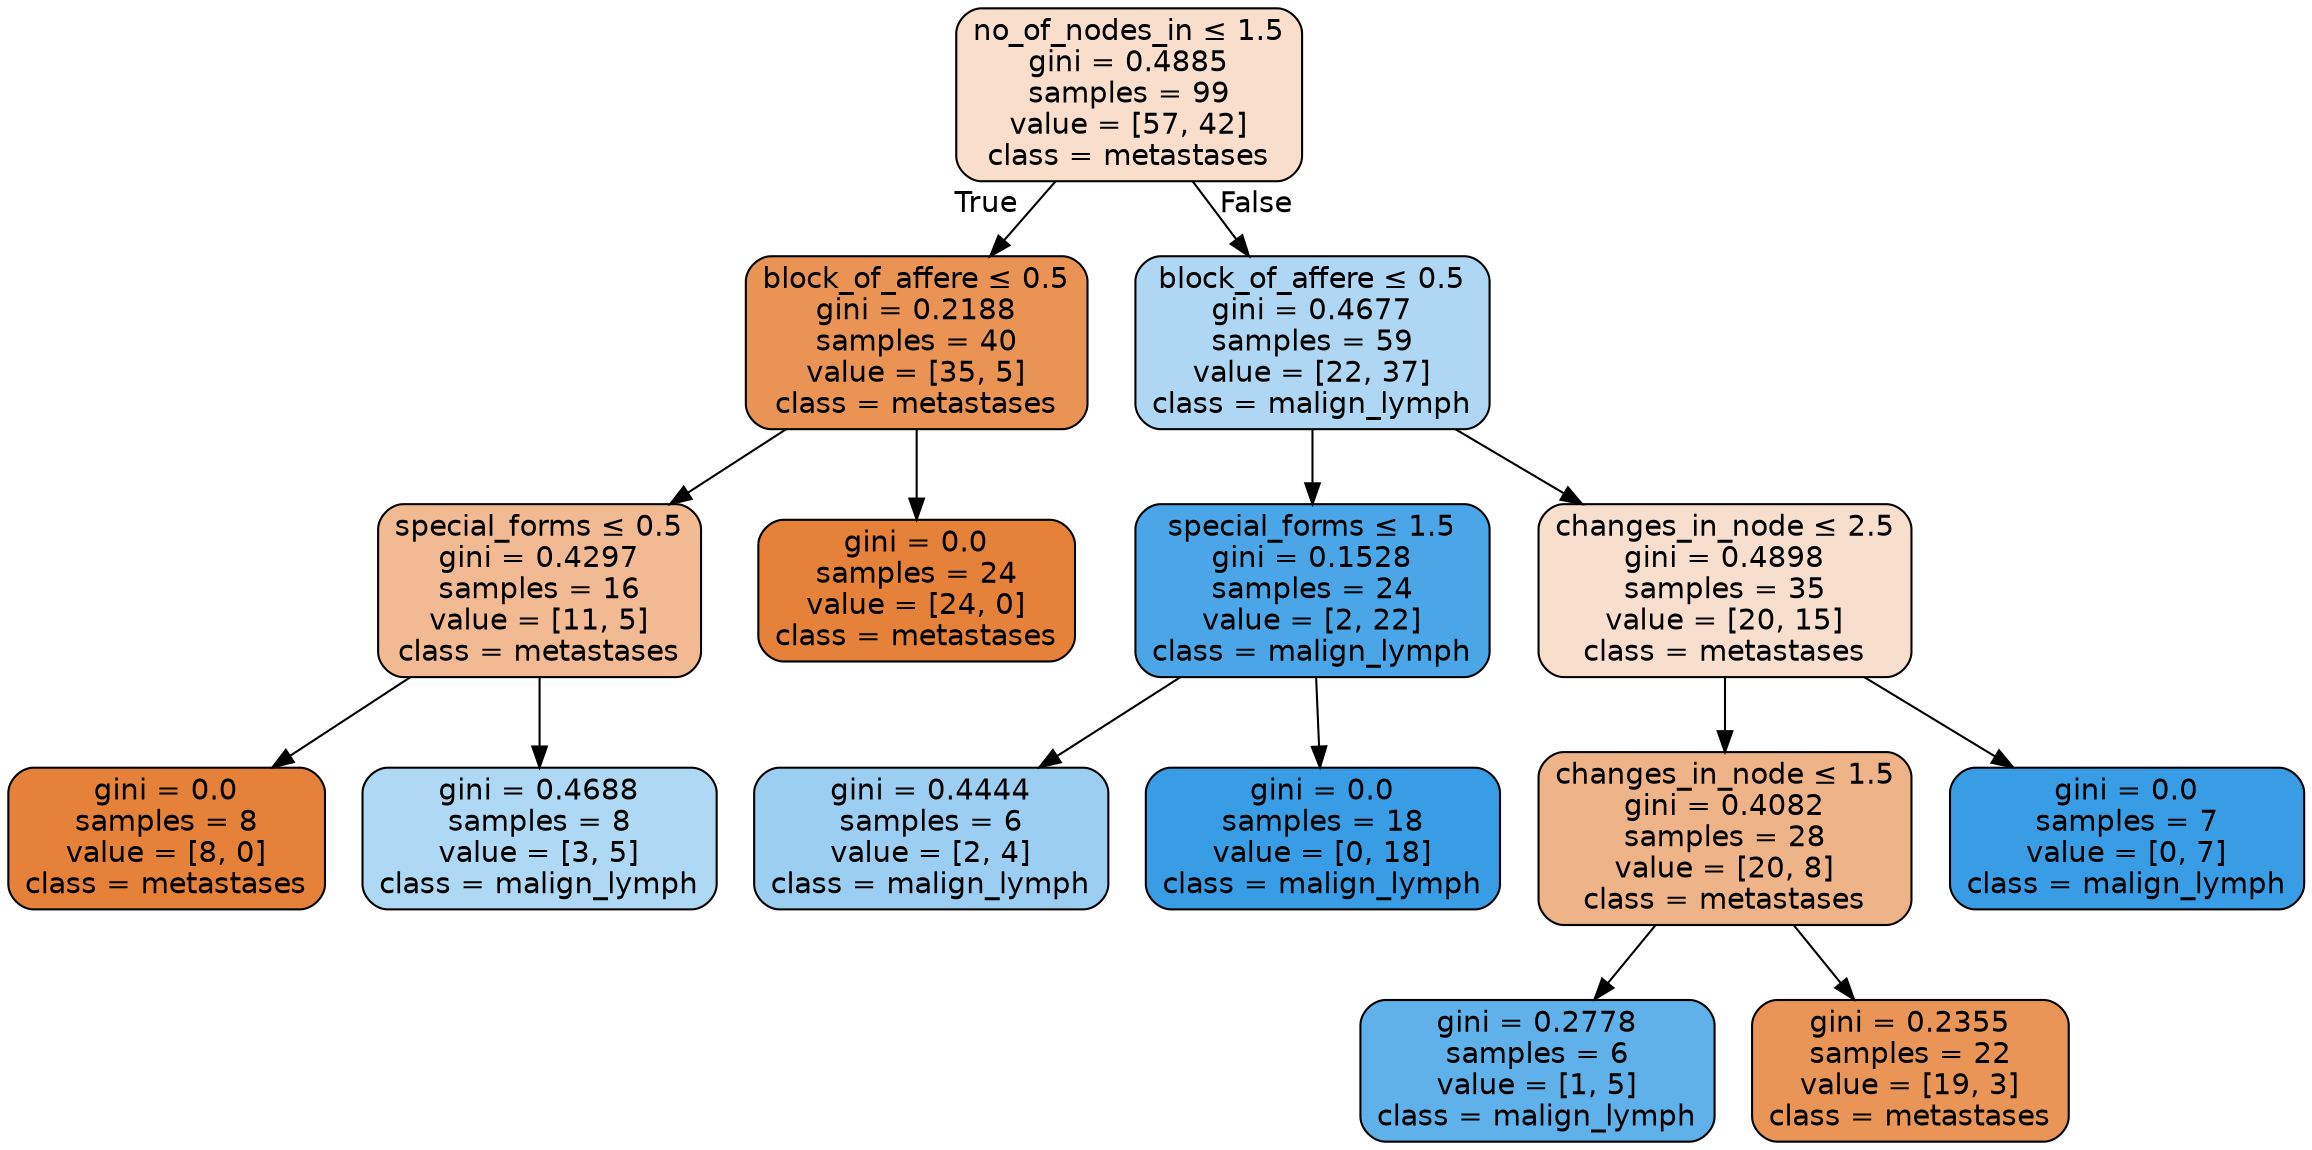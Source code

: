 digraph Tree {
node [shape=box, style="filled, rounded", color="black", fontname=helvetica] ;
edge [fontname=helvetica] ;
0 [label=<no_of_nodes_in &le; 1.5<br/>gini = 0.4885<br/>samples = 99<br/>value = [57, 42]<br/>class = metastases>, fillcolor="#e5813943"] ;
1 [label=<block_of_affere &le; 0.5<br/>gini = 0.2188<br/>samples = 40<br/>value = [35, 5]<br/>class = metastases>, fillcolor="#e58139db"] ;
0 -> 1 [labeldistance=2.5, labelangle=45, headlabel="True"] ;
2 [label=<special_forms &le; 0.5<br/>gini = 0.4297<br/>samples = 16<br/>value = [11, 5]<br/>class = metastases>, fillcolor="#e581398b"] ;
1 -> 2 ;
3 [label=<gini = 0.0<br/>samples = 8<br/>value = [8, 0]<br/>class = metastases>, fillcolor="#e58139ff"] ;
2 -> 3 ;
4 [label=<gini = 0.4688<br/>samples = 8<br/>value = [3, 5]<br/>class = malign_lymph>, fillcolor="#399de566"] ;
2 -> 4 ;
5 [label=<gini = 0.0<br/>samples = 24<br/>value = [24, 0]<br/>class = metastases>, fillcolor="#e58139ff"] ;
1 -> 5 ;
6 [label=<block_of_affere &le; 0.5<br/>gini = 0.4677<br/>samples = 59<br/>value = [22, 37]<br/>class = malign_lymph>, fillcolor="#399de567"] ;
0 -> 6 [labeldistance=2.5, labelangle=-45, headlabel="False"] ;
7 [label=<special_forms &le; 1.5<br/>gini = 0.1528<br/>samples = 24<br/>value = [2, 22]<br/>class = malign_lymph>, fillcolor="#399de5e8"] ;
6 -> 7 ;
8 [label=<gini = 0.4444<br/>samples = 6<br/>value = [2, 4]<br/>class = malign_lymph>, fillcolor="#399de57f"] ;
7 -> 8 ;
9 [label=<gini = 0.0<br/>samples = 18<br/>value = [0, 18]<br/>class = malign_lymph>, fillcolor="#399de5ff"] ;
7 -> 9 ;
10 [label=<changes_in_node &le; 2.5<br/>gini = 0.4898<br/>samples = 35<br/>value = [20, 15]<br/>class = metastases>, fillcolor="#e5813940"] ;
6 -> 10 ;
11 [label=<changes_in_node &le; 1.5<br/>gini = 0.4082<br/>samples = 28<br/>value = [20, 8]<br/>class = metastases>, fillcolor="#e5813999"] ;
10 -> 11 ;
12 [label=<gini = 0.2778<br/>samples = 6<br/>value = [1, 5]<br/>class = malign_lymph>, fillcolor="#399de5cc"] ;
11 -> 12 ;
13 [label=<gini = 0.2355<br/>samples = 22<br/>value = [19, 3]<br/>class = metastases>, fillcolor="#e58139d7"] ;
11 -> 13 ;
14 [label=<gini = 0.0<br/>samples = 7<br/>value = [0, 7]<br/>class = malign_lymph>, fillcolor="#399de5ff"] ;
10 -> 14 ;
}